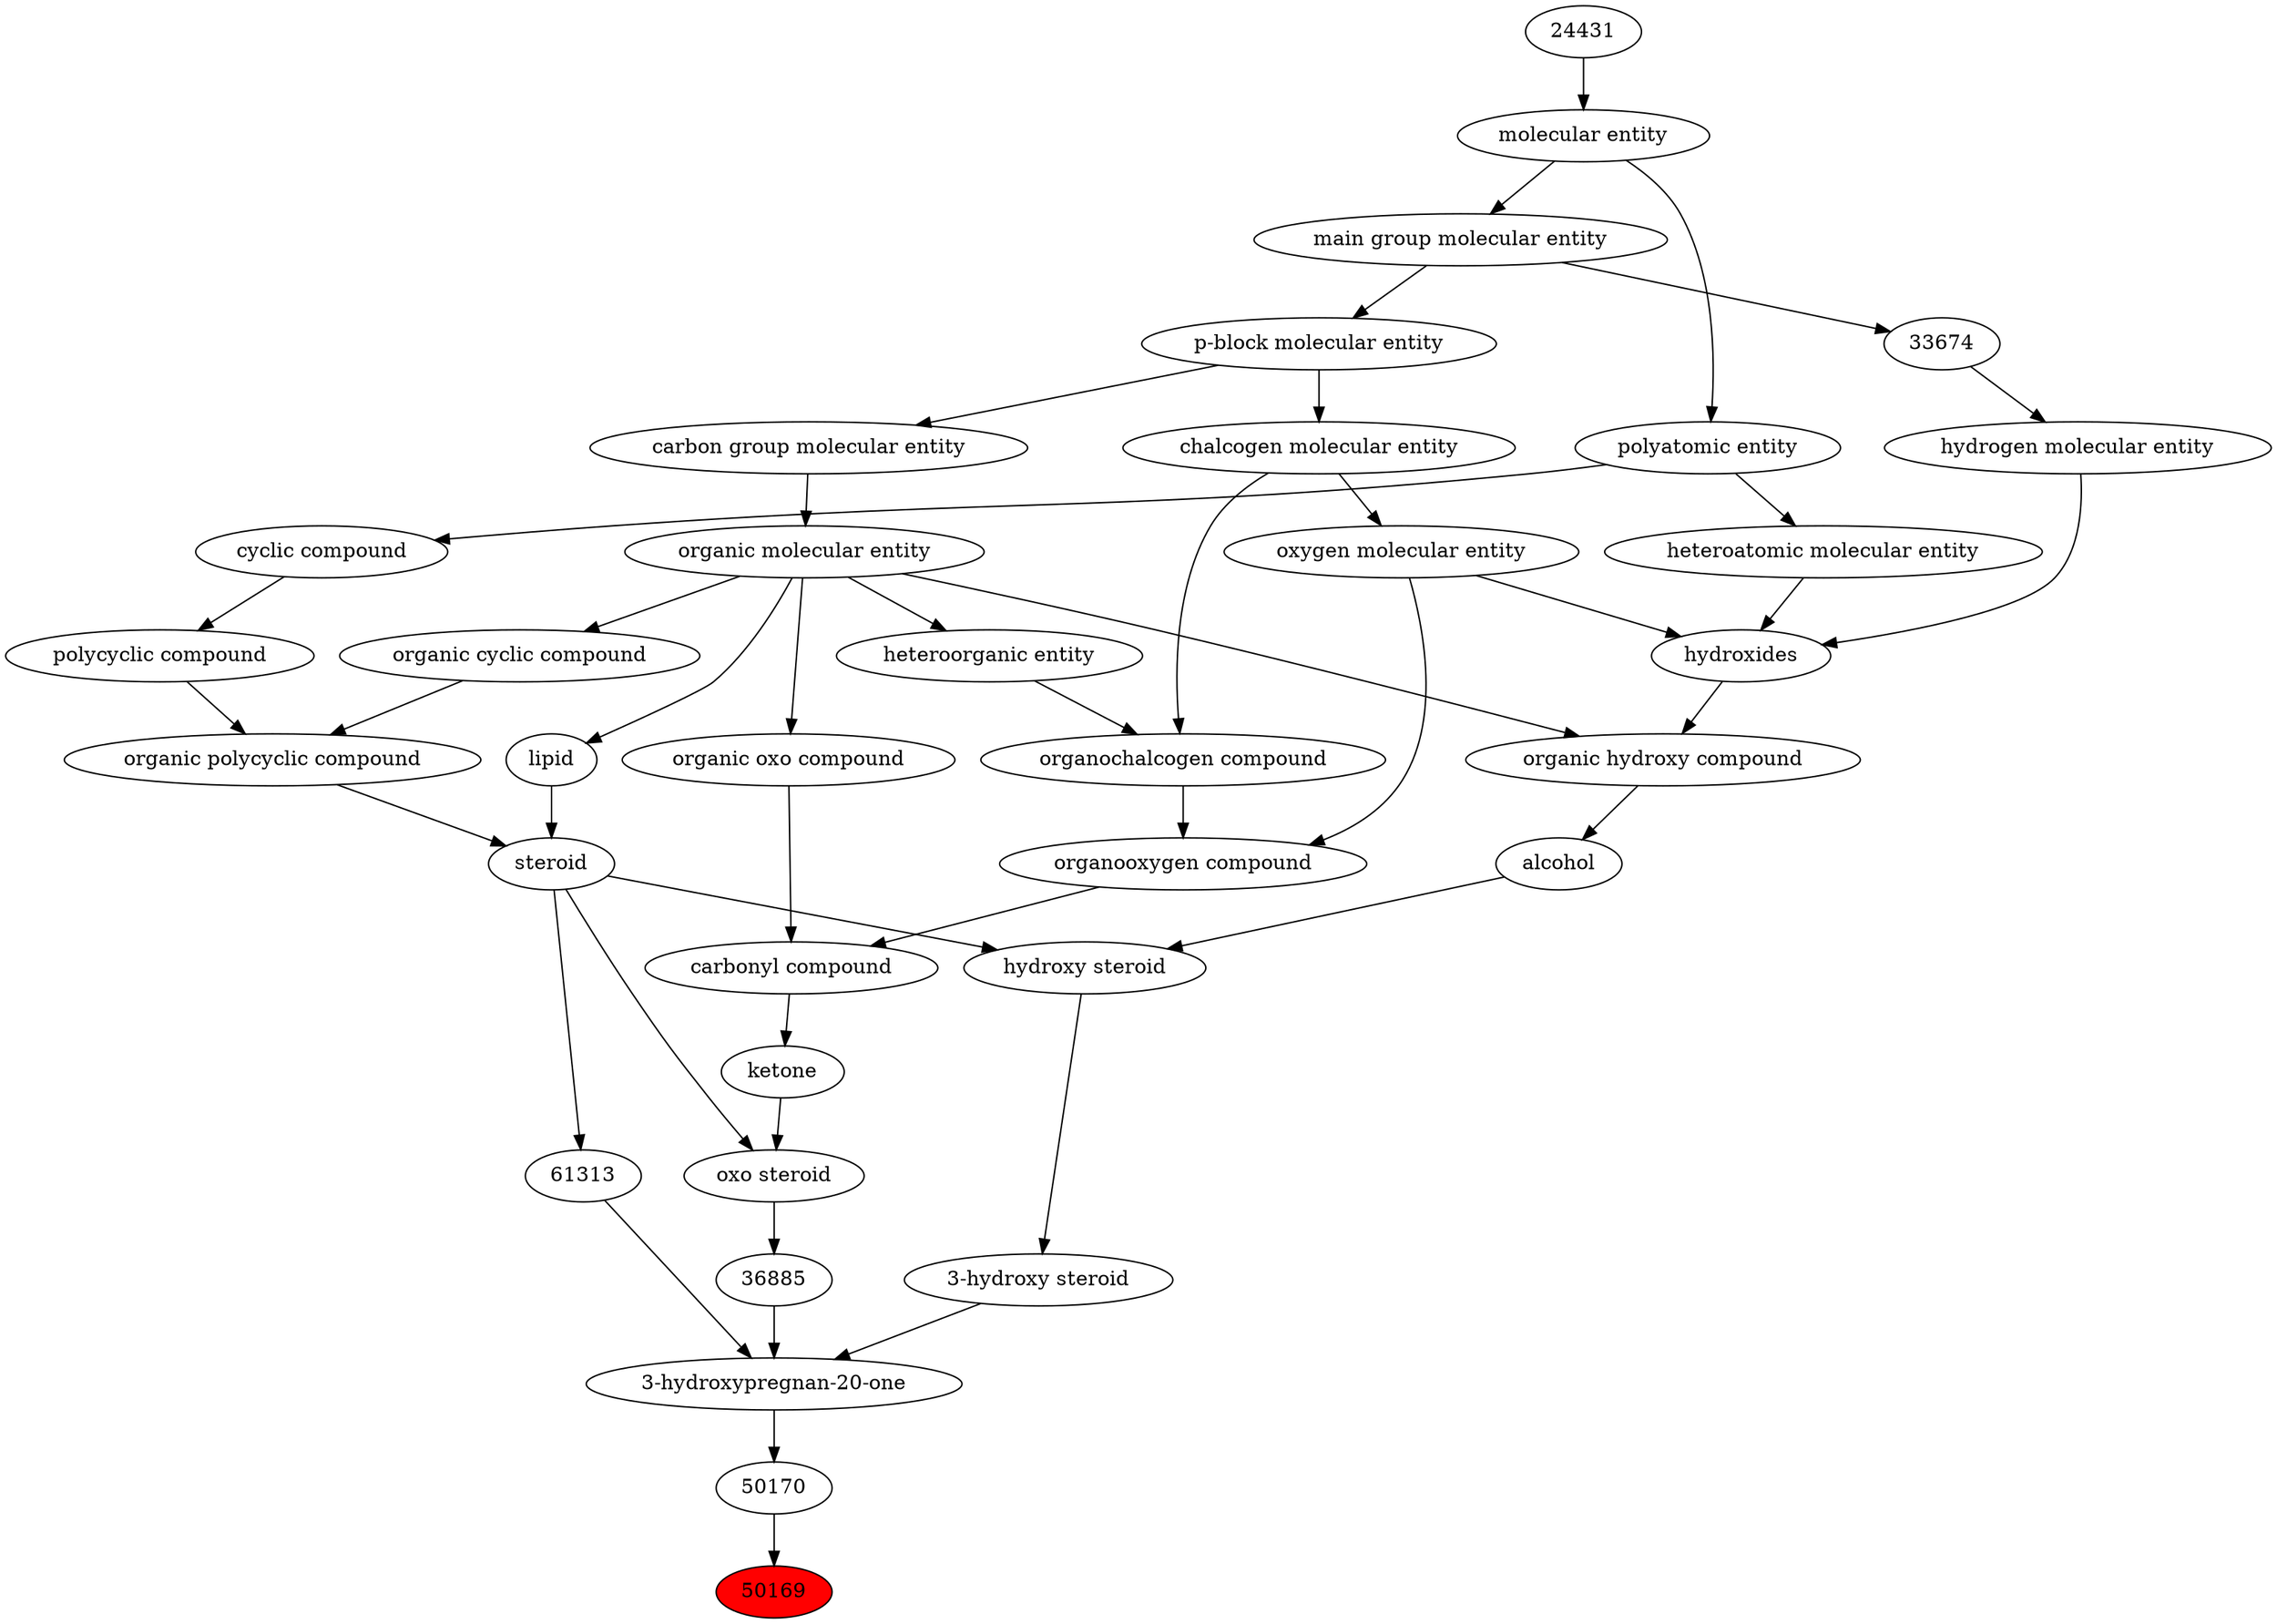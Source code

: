 digraph tree{ 
50169 [label="50169" fillcolor=red style=filled]
50170 -> 50169
50170 [label="50170"]
50168 -> 50170
50168 [label="3-hydroxypregnan-20-one"]
61313 -> 50168
36885 -> 50168
36834 -> 50168
61313 [label="61313"]
35341 -> 61313
36885 [label="36885"]
35789 -> 36885
36834 [label="3-hydroxy steroid"]
35350 -> 36834
35341 [label="steroid"]
51958 -> 35341
18059 -> 35341
35789 [label="oxo steroid"]
17087 -> 35789
35341 -> 35789
35350 [label="hydroxy steroid"]
30879 -> 35350
35341 -> 35350
51958 [label="organic polycyclic compound"]
33832 -> 51958
33635 -> 51958
18059 [label="lipid"]
50860 -> 18059
17087 [label="ketone"]
36586 -> 17087
30879 [label="alcohol"]
33822 -> 30879
33832 [label="organic cyclic compound"]
50860 -> 33832
33635 [label="polycyclic compound"]
33595 -> 33635
50860 [label="organic molecular entity"]
33582 -> 50860
36586 [label="carbonyl compound"]
36587 -> 36586
36963 -> 36586
33822 [label="organic hydroxy compound"]
24651 -> 33822
50860 -> 33822
33595 [label="cyclic compound"]
36357 -> 33595
33582 [label="carbon group molecular entity"]
33675 -> 33582
36587 [label="organic oxo compound"]
50860 -> 36587
36963 [label="organooxygen compound"]
36962 -> 36963
25806 -> 36963
24651 [label="hydroxides"]
25806 -> 24651
33608 -> 24651
37577 -> 24651
36357 [label="polyatomic entity"]
23367 -> 36357
33675 [label="p-block molecular entity"]
33579 -> 33675
36962 [label="organochalcogen compound"]
33285 -> 36962
33304 -> 36962
25806 [label="oxygen molecular entity"]
33304 -> 25806
33608 [label="hydrogen molecular entity"]
33674 -> 33608
37577 [label="heteroatomic molecular entity"]
36357 -> 37577
23367 [label="molecular entity"]
24431 -> 23367
33579 [label="main group molecular entity"]
23367 -> 33579
33285 [label="heteroorganic entity"]
50860 -> 33285
33304 [label="chalcogen molecular entity"]
33675 -> 33304
33674 [label="33674"]
33579 -> 33674
24431 [label="24431"]
}